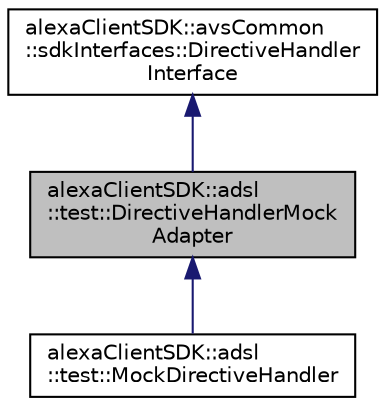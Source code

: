 digraph "alexaClientSDK::adsl::test::DirectiveHandlerMockAdapter"
{
  edge [fontname="Helvetica",fontsize="10",labelfontname="Helvetica",labelfontsize="10"];
  node [fontname="Helvetica",fontsize="10",shape=record];
  Node1 [label="alexaClientSDK::adsl\l::test::DirectiveHandlerMock\lAdapter",height=0.2,width=0.4,color="black", fillcolor="grey75", style="filled", fontcolor="black"];
  Node2 -> Node1 [dir="back",color="midnightblue",fontsize="10",style="solid",fontname="Helvetica"];
  Node2 [label="alexaClientSDK::avsCommon\l::sdkInterfaces::DirectiveHandler\lInterface",height=0.2,width=0.4,color="black", fillcolor="white", style="filled",URL="$classalexa_client_s_d_k_1_1avs_common_1_1sdk_interfaces_1_1_directive_handler_interface.html"];
  Node1 -> Node3 [dir="back",color="midnightblue",fontsize="10",style="solid",fontname="Helvetica"];
  Node3 [label="alexaClientSDK::adsl\l::test::MockDirectiveHandler",height=0.2,width=0.4,color="black", fillcolor="white", style="filled",URL="$classalexa_client_s_d_k_1_1adsl_1_1test_1_1_mock_directive_handler.html"];
}

